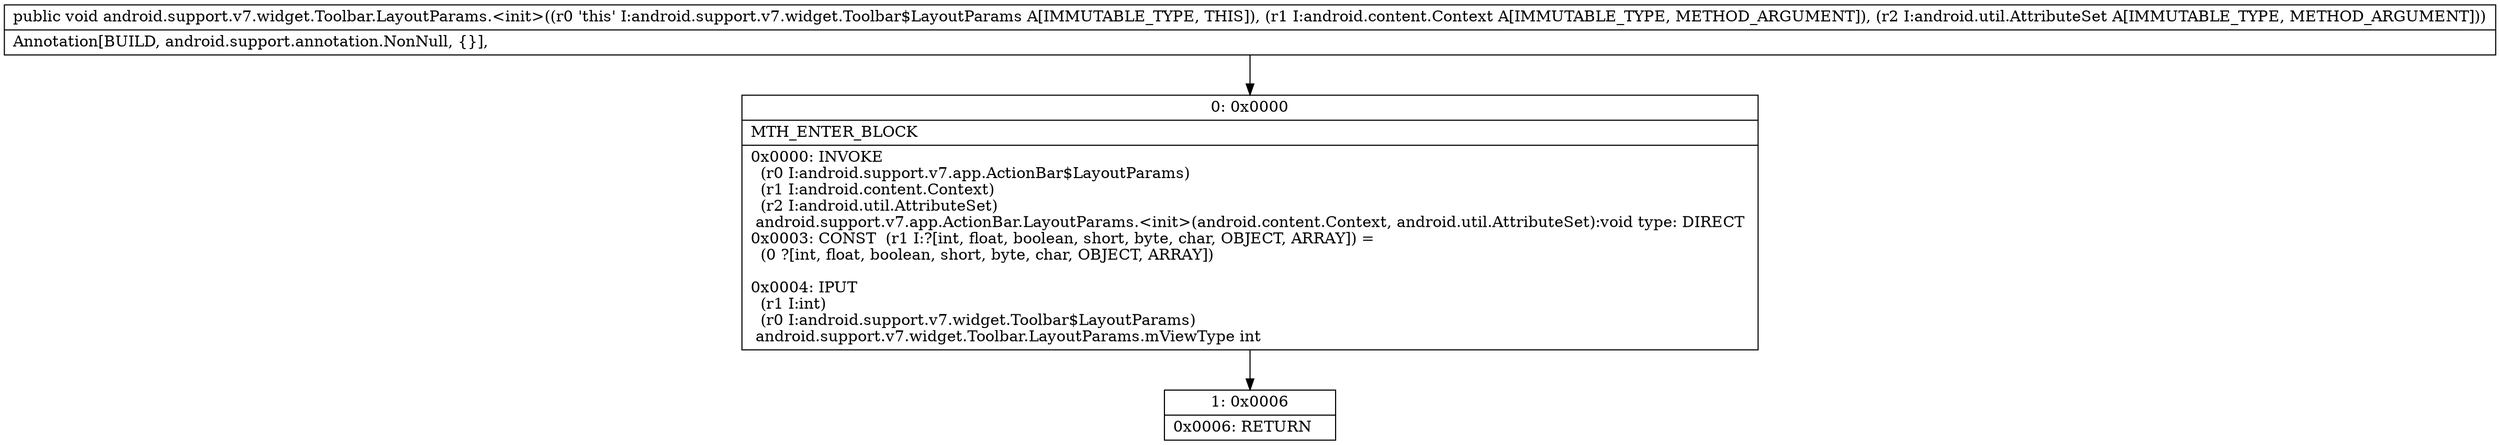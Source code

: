 digraph "CFG forandroid.support.v7.widget.Toolbar.LayoutParams.\<init\>(Landroid\/content\/Context;Landroid\/util\/AttributeSet;)V" {
Node_0 [shape=record,label="{0\:\ 0x0000|MTH_ENTER_BLOCK\l|0x0000: INVOKE  \l  (r0 I:android.support.v7.app.ActionBar$LayoutParams)\l  (r1 I:android.content.Context)\l  (r2 I:android.util.AttributeSet)\l android.support.v7.app.ActionBar.LayoutParams.\<init\>(android.content.Context, android.util.AttributeSet):void type: DIRECT \l0x0003: CONST  (r1 I:?[int, float, boolean, short, byte, char, OBJECT, ARRAY]) = \l  (0 ?[int, float, boolean, short, byte, char, OBJECT, ARRAY])\l \l0x0004: IPUT  \l  (r1 I:int)\l  (r0 I:android.support.v7.widget.Toolbar$LayoutParams)\l android.support.v7.widget.Toolbar.LayoutParams.mViewType int \l}"];
Node_1 [shape=record,label="{1\:\ 0x0006|0x0006: RETURN   \l}"];
MethodNode[shape=record,label="{public void android.support.v7.widget.Toolbar.LayoutParams.\<init\>((r0 'this' I:android.support.v7.widget.Toolbar$LayoutParams A[IMMUTABLE_TYPE, THIS]), (r1 I:android.content.Context A[IMMUTABLE_TYPE, METHOD_ARGUMENT]), (r2 I:android.util.AttributeSet A[IMMUTABLE_TYPE, METHOD_ARGUMENT]))  | Annotation[BUILD, android.support.annotation.NonNull, \{\}], \l}"];
MethodNode -> Node_0;
Node_0 -> Node_1;
}

